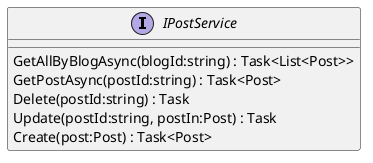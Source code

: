 @startuml
interface IPostService {
    GetAllByBlogAsync(blogId:string) : Task<List<Post>>
    GetPostAsync(postId:string) : Task<Post>
    Delete(postId:string) : Task
    Update(postId:string, postIn:Post) : Task
    Create(post:Post) : Task<Post>
}
@enduml
